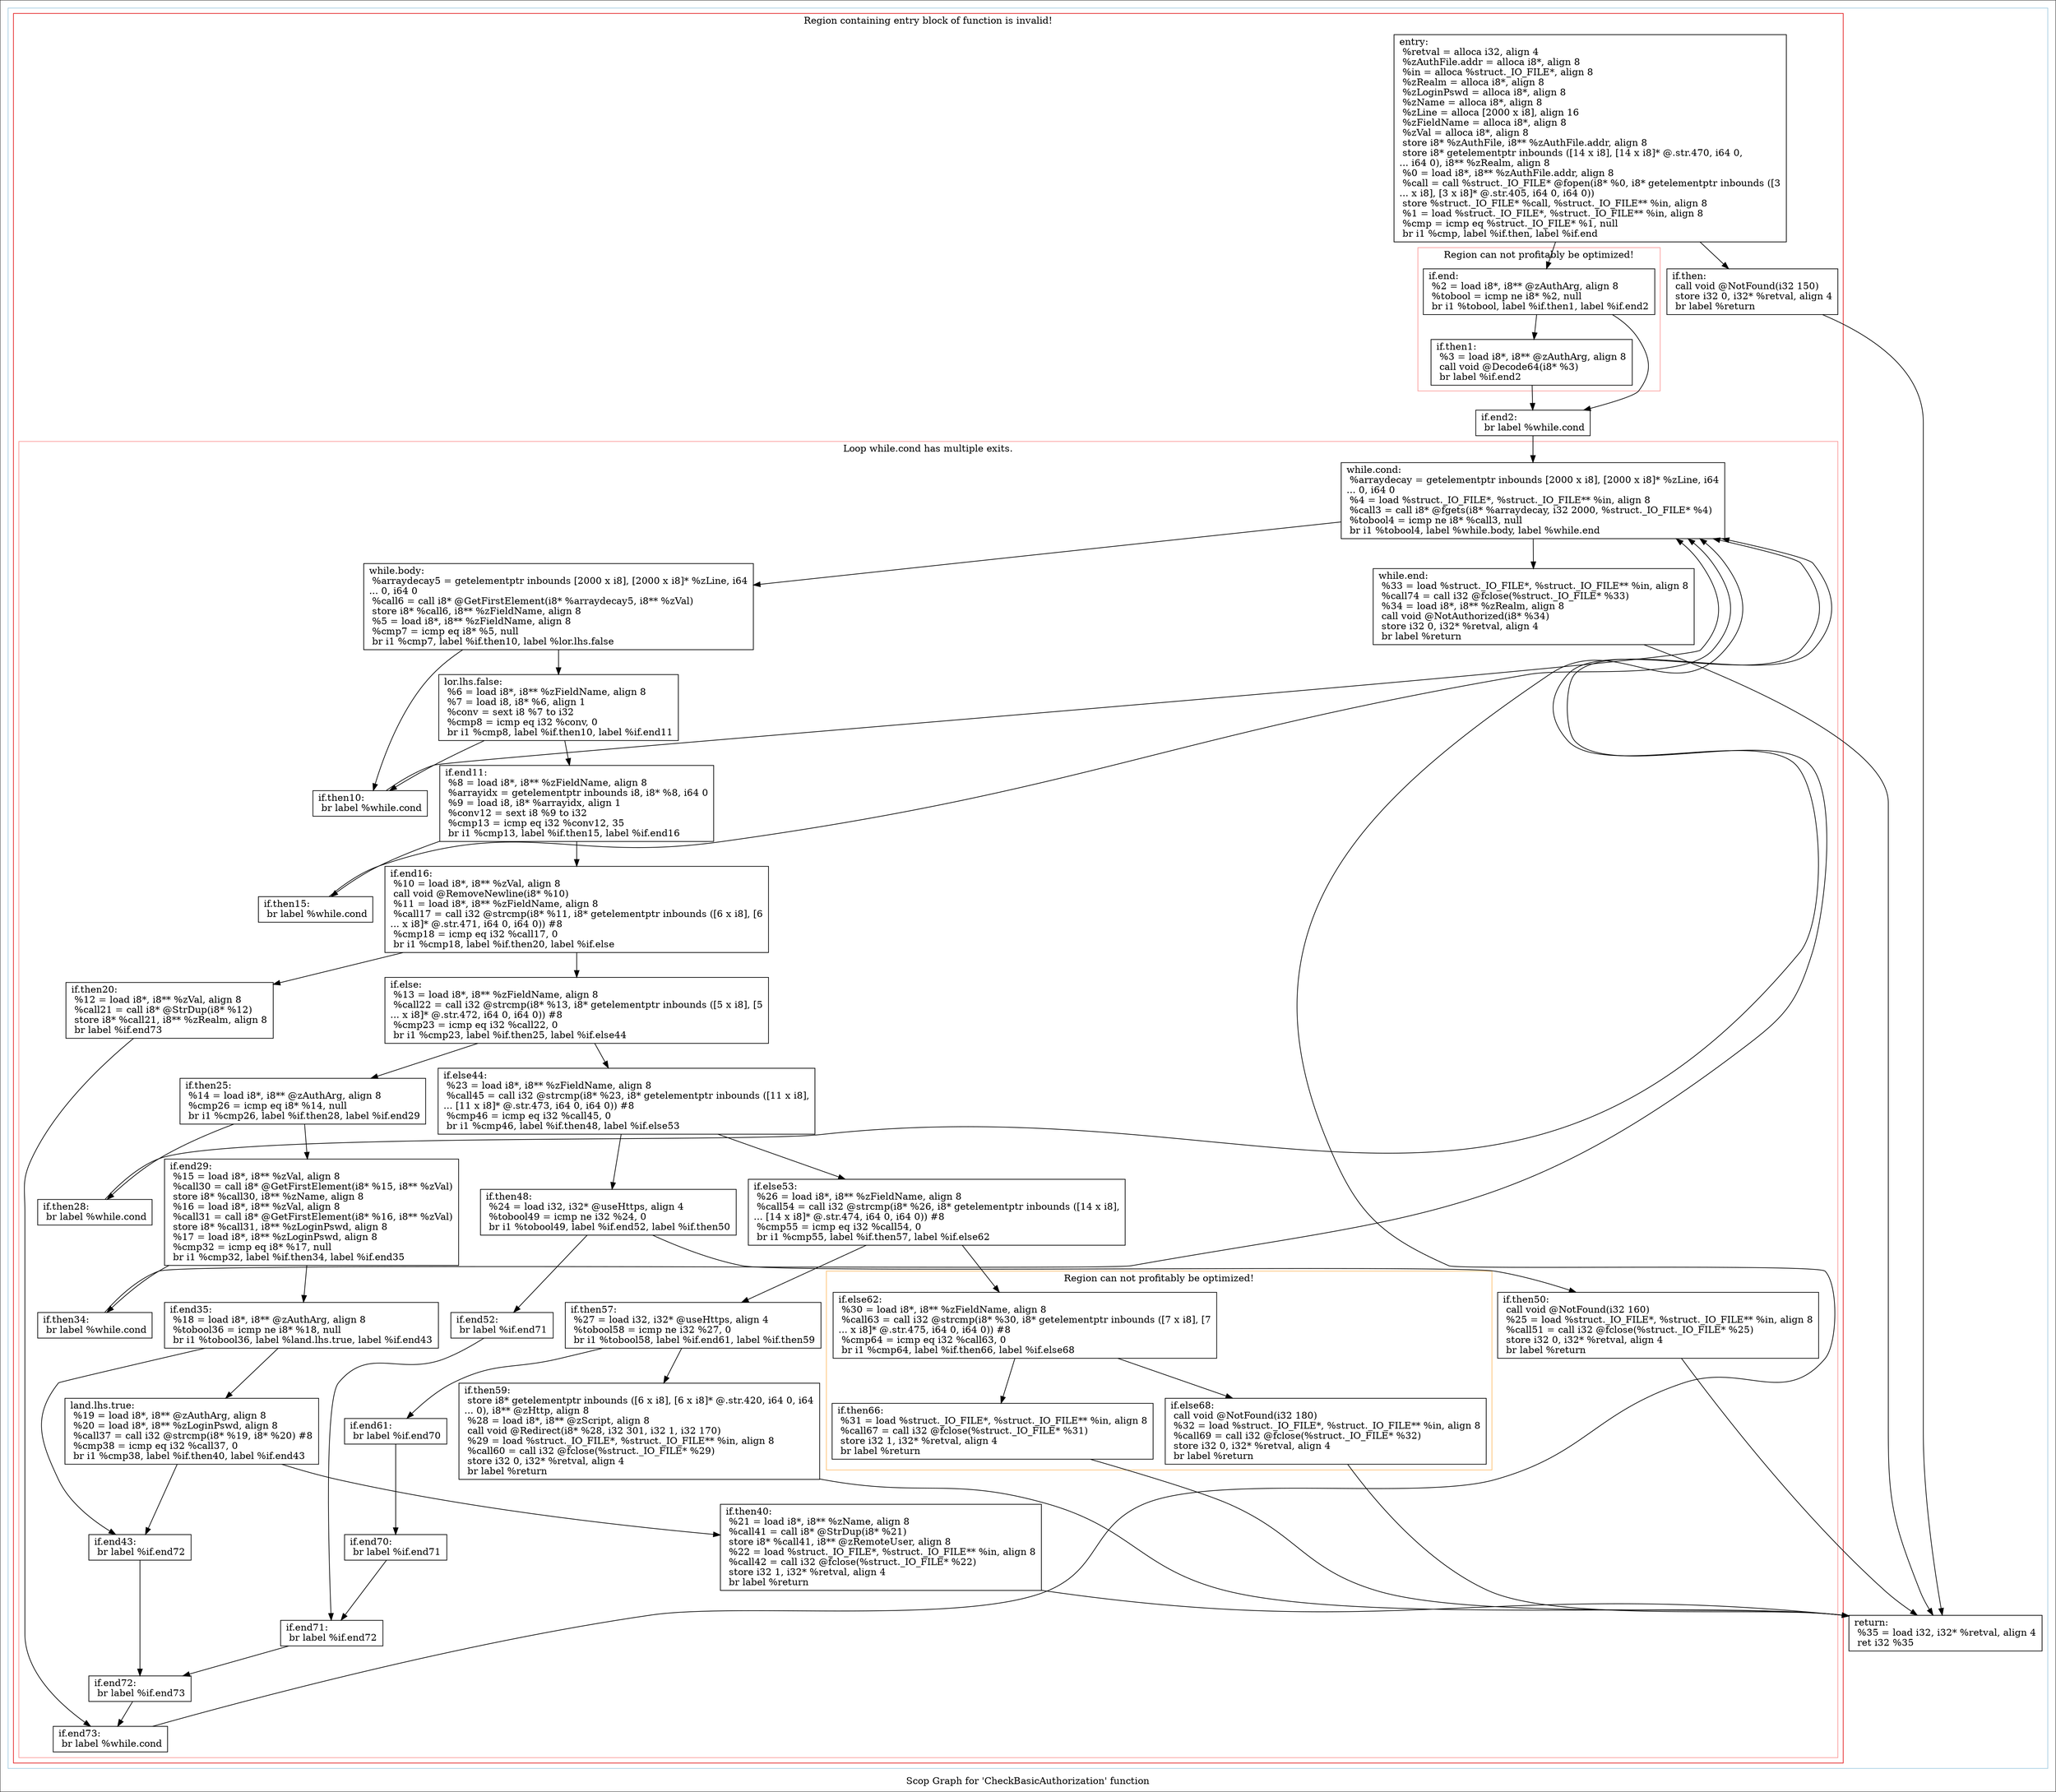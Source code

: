 digraph "Scop Graph for 'CheckBasicAuthorization' function" {
	label="Scop Graph for 'CheckBasicAuthorization' function";

	Node0x2033a30 [shape=record,label="{entry:\l  %retval = alloca i32, align 4\l  %zAuthFile.addr = alloca i8*, align 8\l  %in = alloca %struct._IO_FILE*, align 8\l  %zRealm = alloca i8*, align 8\l  %zLoginPswd = alloca i8*, align 8\l  %zName = alloca i8*, align 8\l  %zLine = alloca [2000 x i8], align 16\l  %zFieldName = alloca i8*, align 8\l  %zVal = alloca i8*, align 8\l  store i8* %zAuthFile, i8** %zAuthFile.addr, align 8\l  store i8* getelementptr inbounds ([14 x i8], [14 x i8]* @.str.470, i64 0,\l... i64 0), i8** %zRealm, align 8\l  %0 = load i8*, i8** %zAuthFile.addr, align 8\l  %call = call %struct._IO_FILE* @fopen(i8* %0, i8* getelementptr inbounds ([3\l... x i8], [3 x i8]* @.str.405, i64 0, i64 0))\l  store %struct._IO_FILE* %call, %struct._IO_FILE** %in, align 8\l  %1 = load %struct._IO_FILE*, %struct._IO_FILE** %in, align 8\l  %cmp = icmp eq %struct._IO_FILE* %1, null\l  br i1 %cmp, label %if.then, label %if.end\l}"];
	Node0x2033a30 -> Node0x205a420;
	Node0x2033a30 -> Node0x204ae10;
	Node0x205a420 [shape=record,label="{if.then:                                          \l  call void @NotFound(i32 150)\l  store i32 0, i32* %retval, align 4\l  br label %return\l}"];
	Node0x205a420 -> Node0x206df00;
	Node0x206df00 [shape=record,label="{return:                                           \l  %35 = load i32, i32* %retval, align 4\l  ret i32 %35\l}"];
	Node0x204ae10 [shape=record,label="{if.end:                                           \l  %2 = load i8*, i8** @zAuthArg, align 8\l  %tobool = icmp ne i8* %2, null\l  br i1 %tobool, label %if.then1, label %if.end2\l}"];
	Node0x204ae10 -> Node0x1fc6190;
	Node0x204ae10 -> Node0x20503a0;
	Node0x1fc6190 [shape=record,label="{if.then1:                                         \l  %3 = load i8*, i8** @zAuthArg, align 8\l  call void @Decode64(i8* %3)\l  br label %if.end2\l}"];
	Node0x1fc6190 -> Node0x20503a0;
	Node0x20503a0 [shape=record,label="{if.end2:                                          \l  br label %while.cond\l}"];
	Node0x20503a0 -> Node0x1fd81b0;
	Node0x1fd81b0 [shape=record,label="{while.cond:                                       \l  %arraydecay = getelementptr inbounds [2000 x i8], [2000 x i8]* %zLine, i64\l... 0, i64 0\l  %4 = load %struct._IO_FILE*, %struct._IO_FILE** %in, align 8\l  %call3 = call i8* @fgets(i8* %arraydecay, i32 2000, %struct._IO_FILE* %4)\l  %tobool4 = icmp ne i8* %call3, null\l  br i1 %tobool4, label %while.body, label %while.end\l}"];
	Node0x1fd81b0 -> Node0x203e980;
	Node0x1fd81b0 -> Node0x1fe3be0;
	Node0x203e980 [shape=record,label="{while.body:                                       \l  %arraydecay5 = getelementptr inbounds [2000 x i8], [2000 x i8]* %zLine, i64\l... 0, i64 0\l  %call6 = call i8* @GetFirstElement(i8* %arraydecay5, i8** %zVal)\l  store i8* %call6, i8** %zFieldName, align 8\l  %5 = load i8*, i8** %zFieldName, align 8\l  %cmp7 = icmp eq i8* %5, null\l  br i1 %cmp7, label %if.then10, label %lor.lhs.false\l}"];
	Node0x203e980 -> Node0x20045d0;
	Node0x203e980 -> Node0x1fbac50;
	Node0x20045d0 [shape=record,label="{if.then10:                                        \l  br label %while.cond\l}"];
	Node0x20045d0 -> Node0x1fd81b0[constraint=false];
	Node0x1fbac50 [shape=record,label="{lor.lhs.false:                                    \l  %6 = load i8*, i8** %zFieldName, align 8\l  %7 = load i8, i8* %6, align 1\l  %conv = sext i8 %7 to i32\l  %cmp8 = icmp eq i32 %conv, 0\l  br i1 %cmp8, label %if.then10, label %if.end11\l}"];
	Node0x1fbac50 -> Node0x20045d0;
	Node0x1fbac50 -> Node0x1fdafc0;
	Node0x1fdafc0 [shape=record,label="{if.end11:                                         \l  %8 = load i8*, i8** %zFieldName, align 8\l  %arrayidx = getelementptr inbounds i8, i8* %8, i64 0\l  %9 = load i8, i8* %arrayidx, align 1\l  %conv12 = sext i8 %9 to i32\l  %cmp13 = icmp eq i32 %conv12, 35\l  br i1 %cmp13, label %if.then15, label %if.end16\l}"];
	Node0x1fdafc0 -> Node0x204fbb0;
	Node0x1fdafc0 -> Node0x1ff3f80;
	Node0x204fbb0 [shape=record,label="{if.then15:                                        \l  br label %while.cond\l}"];
	Node0x204fbb0 -> Node0x1fd81b0[constraint=false];
	Node0x1ff3f80 [shape=record,label="{if.end16:                                         \l  %10 = load i8*, i8** %zVal, align 8\l  call void @RemoveNewline(i8* %10)\l  %11 = load i8*, i8** %zFieldName, align 8\l  %call17 = call i32 @strcmp(i8* %11, i8* getelementptr inbounds ([6 x i8], [6\l... x i8]* @.str.471, i64 0, i64 0)) #8\l  %cmp18 = icmp eq i32 %call17, 0\l  br i1 %cmp18, label %if.then20, label %if.else\l}"];
	Node0x1ff3f80 -> Node0x2018e60;
	Node0x1ff3f80 -> Node0x2044a30;
	Node0x2018e60 [shape=record,label="{if.then20:                                        \l  %12 = load i8*, i8** %zVal, align 8\l  %call21 = call i8* @StrDup(i8* %12)\l  store i8* %call21, i8** %zRealm, align 8\l  br label %if.end73\l}"];
	Node0x2018e60 -> Node0x20232f0;
	Node0x20232f0 [shape=record,label="{if.end73:                                         \l  br label %while.cond\l}"];
	Node0x20232f0 -> Node0x1fd81b0[constraint=false];
	Node0x2044a30 [shape=record,label="{if.else:                                          \l  %13 = load i8*, i8** %zFieldName, align 8\l  %call22 = call i32 @strcmp(i8* %13, i8* getelementptr inbounds ([5 x i8], [5\l... x i8]* @.str.472, i64 0, i64 0)) #8\l  %cmp23 = icmp eq i32 %call22, 0\l  br i1 %cmp23, label %if.then25, label %if.else44\l}"];
	Node0x2044a30 -> Node0x1ffa430;
	Node0x2044a30 -> Node0x1fe8f40;
	Node0x1ffa430 [shape=record,label="{if.then25:                                        \l  %14 = load i8*, i8** @zAuthArg, align 8\l  %cmp26 = icmp eq i8* %14, null\l  br i1 %cmp26, label %if.then28, label %if.end29\l}"];
	Node0x1ffa430 -> Node0x2033b60;
	Node0x1ffa430 -> Node0x1ff4b70;
	Node0x2033b60 [shape=record,label="{if.then28:                                        \l  br label %while.cond\l}"];
	Node0x2033b60 -> Node0x1fd81b0[constraint=false];
	Node0x1ff4b70 [shape=record,label="{if.end29:                                         \l  %15 = load i8*, i8** %zVal, align 8\l  %call30 = call i8* @GetFirstElement(i8* %15, i8** %zVal)\l  store i8* %call30, i8** %zName, align 8\l  %16 = load i8*, i8** %zVal, align 8\l  %call31 = call i8* @GetFirstElement(i8* %16, i8** %zVal)\l  store i8* %call31, i8** %zLoginPswd, align 8\l  %17 = load i8*, i8** %zLoginPswd, align 8\l  %cmp32 = icmp eq i8* %17, null\l  br i1 %cmp32, label %if.then34, label %if.end35\l}"];
	Node0x1ff4b70 -> Node0x20060a0;
	Node0x1ff4b70 -> Node0x2030830;
	Node0x20060a0 [shape=record,label="{if.then34:                                        \l  br label %while.cond\l}"];
	Node0x20060a0 -> Node0x1fd81b0[constraint=false];
	Node0x2030830 [shape=record,label="{if.end35:                                         \l  %18 = load i8*, i8** @zAuthArg, align 8\l  %tobool36 = icmp ne i8* %18, null\l  br i1 %tobool36, label %land.lhs.true, label %if.end43\l}"];
	Node0x2030830 -> Node0x203b1f0;
	Node0x2030830 -> Node0x203a380;
	Node0x203b1f0 [shape=record,label="{land.lhs.true:                                    \l  %19 = load i8*, i8** @zAuthArg, align 8\l  %20 = load i8*, i8** %zLoginPswd, align 8\l  %call37 = call i32 @strcmp(i8* %19, i8* %20) #8\l  %cmp38 = icmp eq i32 %call37, 0\l  br i1 %cmp38, label %if.then40, label %if.end43\l}"];
	Node0x203b1f0 -> Node0x2044e70;
	Node0x203b1f0 -> Node0x203a380;
	Node0x2044e70 [shape=record,label="{if.then40:                                        \l  %21 = load i8*, i8** %zName, align 8\l  %call41 = call i8* @StrDup(i8* %21)\l  store i8* %call41, i8** @zRemoteUser, align 8\l  %22 = load %struct._IO_FILE*, %struct._IO_FILE** %in, align 8\l  %call42 = call i32 @fclose(%struct._IO_FILE* %22)\l  store i32 1, i32* %retval, align 4\l  br label %return\l}"];
	Node0x2044e70 -> Node0x206df00;
	Node0x203a380 [shape=record,label="{if.end43:                                         \l  br label %if.end72\l}"];
	Node0x203a380 -> Node0x1ff81f0;
	Node0x1ff81f0 [shape=record,label="{if.end72:                                         \l  br label %if.end73\l}"];
	Node0x1ff81f0 -> Node0x20232f0;
	Node0x1fe8f40 [shape=record,label="{if.else44:                                        \l  %23 = load i8*, i8** %zFieldName, align 8\l  %call45 = call i32 @strcmp(i8* %23, i8* getelementptr inbounds ([11 x i8],\l... [11 x i8]* @.str.473, i64 0, i64 0)) #8\l  %cmp46 = icmp eq i32 %call45, 0\l  br i1 %cmp46, label %if.then48, label %if.else53\l}"];
	Node0x1fe8f40 -> Node0x1ff19c0;
	Node0x1fe8f40 -> Node0x1fde460;
	Node0x1ff19c0 [shape=record,label="{if.then48:                                        \l  %24 = load i32, i32* @useHttps, align 4\l  %tobool49 = icmp ne i32 %24, 0\l  br i1 %tobool49, label %if.end52, label %if.then50\l}"];
	Node0x1ff19c0 -> Node0x20087c0;
	Node0x1ff19c0 -> Node0x1fb63b0;
	Node0x20087c0 [shape=record,label="{if.end52:                                         \l  br label %if.end71\l}"];
	Node0x20087c0 -> Node0x2024640;
	Node0x2024640 [shape=record,label="{if.end71:                                         \l  br label %if.end72\l}"];
	Node0x2024640 -> Node0x1ff81f0;
	Node0x1fb63b0 [shape=record,label="{if.then50:                                        \l  call void @NotFound(i32 160)\l  %25 = load %struct._IO_FILE*, %struct._IO_FILE** %in, align 8\l  %call51 = call i32 @fclose(%struct._IO_FILE* %25)\l  store i32 0, i32* %retval, align 4\l  br label %return\l}"];
	Node0x1fb63b0 -> Node0x206df00;
	Node0x1fde460 [shape=record,label="{if.else53:                                        \l  %26 = load i8*, i8** %zFieldName, align 8\l  %call54 = call i32 @strcmp(i8* %26, i8* getelementptr inbounds ([14 x i8],\l... [14 x i8]* @.str.474, i64 0, i64 0)) #8\l  %cmp55 = icmp eq i32 %call54, 0\l  br i1 %cmp55, label %if.then57, label %if.else62\l}"];
	Node0x1fde460 -> Node0x2042c50;
	Node0x1fde460 -> Node0x1fe06a0;
	Node0x2042c50 [shape=record,label="{if.then57:                                        \l  %27 = load i32, i32* @useHttps, align 4\l  %tobool58 = icmp ne i32 %27, 0\l  br i1 %tobool58, label %if.end61, label %if.then59\l}"];
	Node0x2042c50 -> Node0x207e110;
	Node0x2042c50 -> Node0x2051e10;
	Node0x207e110 [shape=record,label="{if.end61:                                         \l  br label %if.end70\l}"];
	Node0x207e110 -> Node0x1fcdf30;
	Node0x1fcdf30 [shape=record,label="{if.end70:                                         \l  br label %if.end71\l}"];
	Node0x1fcdf30 -> Node0x2024640;
	Node0x2051e10 [shape=record,label="{if.then59:                                        \l  store i8* getelementptr inbounds ([6 x i8], [6 x i8]* @.str.420, i64 0, i64\l... 0), i8** @zHttp, align 8\l  %28 = load i8*, i8** @zScript, align 8\l  call void @Redirect(i8* %28, i32 301, i32 1, i32 170)\l  %29 = load %struct._IO_FILE*, %struct._IO_FILE** %in, align 8\l  %call60 = call i32 @fclose(%struct._IO_FILE* %29)\l  store i32 0, i32* %retval, align 4\l  br label %return\l}"];
	Node0x2051e10 -> Node0x206df00;
	Node0x1fe06a0 [shape=record,label="{if.else62:                                        \l  %30 = load i8*, i8** %zFieldName, align 8\l  %call63 = call i32 @strcmp(i8* %30, i8* getelementptr inbounds ([7 x i8], [7\l... x i8]* @.str.475, i64 0, i64 0)) #8\l  %cmp64 = icmp eq i32 %call63, 0\l  br i1 %cmp64, label %if.then66, label %if.else68\l}"];
	Node0x1fe06a0 -> Node0x206e460;
	Node0x1fe06a0 -> Node0x202ec50;
	Node0x206e460 [shape=record,label="{if.then66:                                        \l  %31 = load %struct._IO_FILE*, %struct._IO_FILE** %in, align 8\l  %call67 = call i32 @fclose(%struct._IO_FILE* %31)\l  store i32 1, i32* %retval, align 4\l  br label %return\l}"];
	Node0x206e460 -> Node0x206df00;
	Node0x202ec50 [shape=record,label="{if.else68:                                        \l  call void @NotFound(i32 180)\l  %32 = load %struct._IO_FILE*, %struct._IO_FILE** %in, align 8\l  %call69 = call i32 @fclose(%struct._IO_FILE* %32)\l  store i32 0, i32* %retval, align 4\l  br label %return\l}"];
	Node0x202ec50 -> Node0x206df00;
	Node0x1fe3be0 [shape=record,label="{while.end:                                        \l  %33 = load %struct._IO_FILE*, %struct._IO_FILE** %in, align 8\l  %call74 = call i32 @fclose(%struct._IO_FILE* %33)\l  %34 = load i8*, i8** %zRealm, align 8\l  call void @NotAuthorized(i8* %34)\l  store i32 0, i32* %retval, align 4\l  br label %return\l}"];
	Node0x1fe3be0 -> Node0x206df00;
	colorscheme = "paired12"
        subgraph cluster_0x20a4e70 {
          label = "";
          style = solid;
          color = 1
          subgraph cluster_0x20a1b80 {
            label = "Region containing entry block of function is invalid!";
            style = solid;
            color = 6
            subgraph cluster_0x20e1c30 {
              label = "Region can not profitably be optimized!";
              style = solid;
              color = 5
              Node0x204ae10;
              Node0x1fc6190;
            }
            subgraph cluster_0x211b840 {
              label = "Loop while.cond has multiple exits.";
              style = solid;
              color = 5
              subgraph cluster_0x20e83f0 {
                label = "Region can not profitably be optimized!";
                style = solid;
                color = 7
                Node0x1fe06a0;
                Node0x206e460;
                Node0x202ec50;
              }
              Node0x1fd81b0;
              Node0x203e980;
              Node0x20045d0;
              Node0x1fbac50;
              Node0x1fdafc0;
              Node0x204fbb0;
              Node0x1ff3f80;
              Node0x2018e60;
              Node0x20232f0;
              Node0x2044a30;
              Node0x1ffa430;
              Node0x2033b60;
              Node0x1ff4b70;
              Node0x20060a0;
              Node0x2030830;
              Node0x203b1f0;
              Node0x2044e70;
              Node0x203a380;
              Node0x1ff81f0;
              Node0x1fe8f40;
              Node0x1ff19c0;
              Node0x20087c0;
              Node0x2024640;
              Node0x1fb63b0;
              Node0x1fde460;
              Node0x2042c50;
              Node0x207e110;
              Node0x1fcdf30;
              Node0x2051e10;
              Node0x1fe3be0;
            }
            Node0x2033a30;
            Node0x205a420;
            Node0x20503a0;
          }
          Node0x206df00;
        }
}
